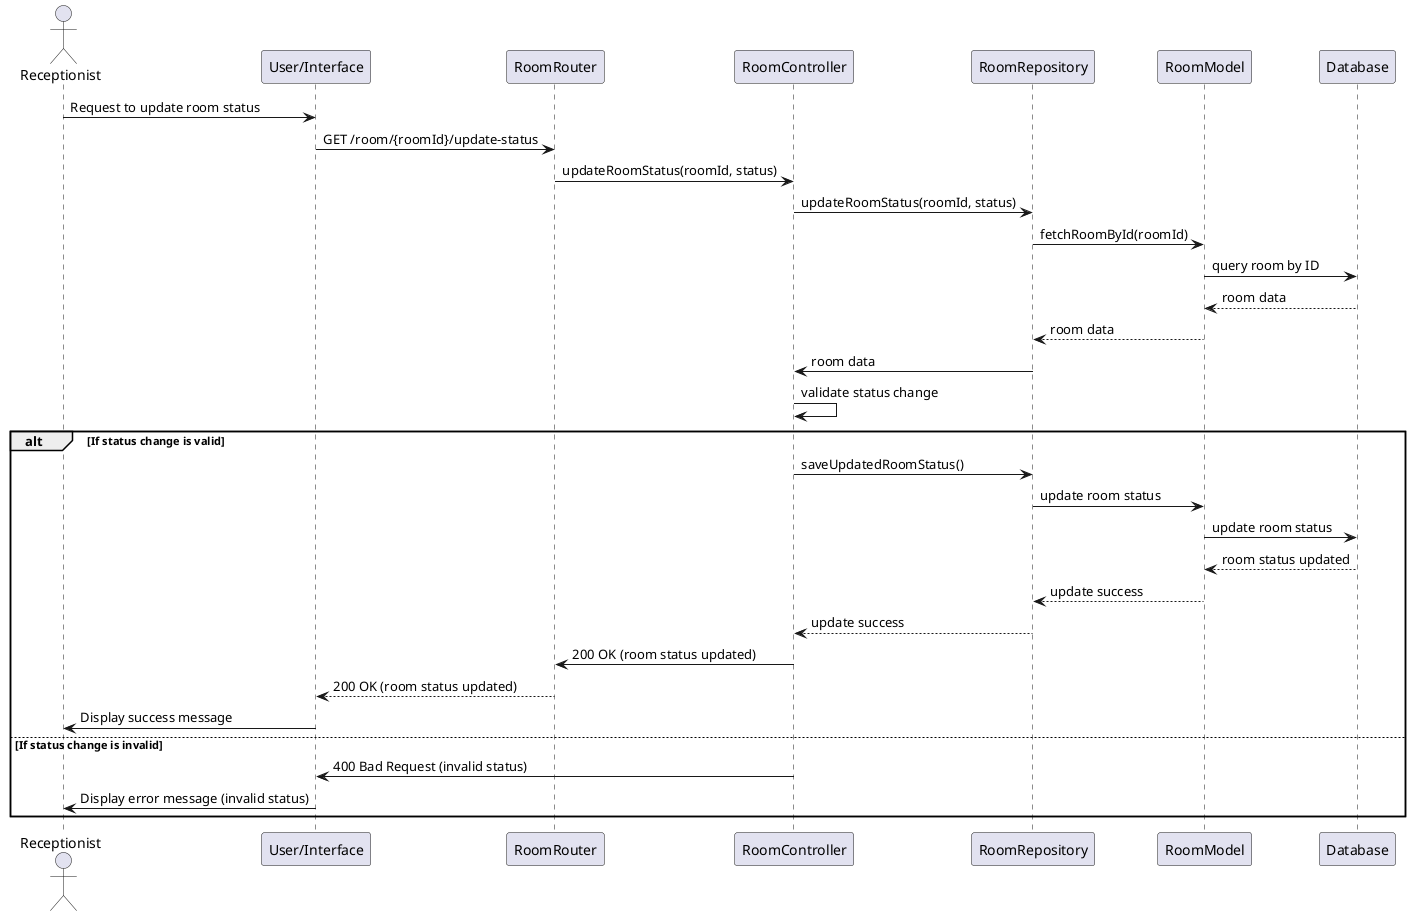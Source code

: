 @startuml
actor Receptionist
participant "User/Interface" as UI
participant "RoomRouter" as Router
participant "RoomController" as Controller
participant "RoomRepository" as Repository
participant "RoomModel" as RoomModel
participant "Database" as DB

Receptionist -> UI: Request to update room status
UI -> Router: GET /room/{roomId}/update-status
Router -> Controller: updateRoomStatus(roomId, status)
Controller -> Repository: updateRoomStatus(roomId, status)

Repository -> RoomModel: fetchRoomById(roomId)
RoomModel -> DB: query room by ID
DB --> RoomModel: room data
RoomModel --> Repository: room data
Repository -> Controller: room data

Controller -> Controller: validate status change
alt If status change is valid
    Controller -> Repository: saveUpdatedRoomStatus()
    Repository -> RoomModel: update room status
    RoomModel -> DB: update room status
    DB --> RoomModel: room status updated
    RoomModel --> Repository: update success
    Repository --> Controller: update success
    Controller -> Router: 200 OK (room status updated)
    Router --> UI: 200 OK (room status updated)
    UI -> Receptionist: Display success message
else If status change is invalid
    Controller -> UI: 400 Bad Request (invalid status)
    UI -> Receptionist: Display error message (invalid status)
end
@enduml
